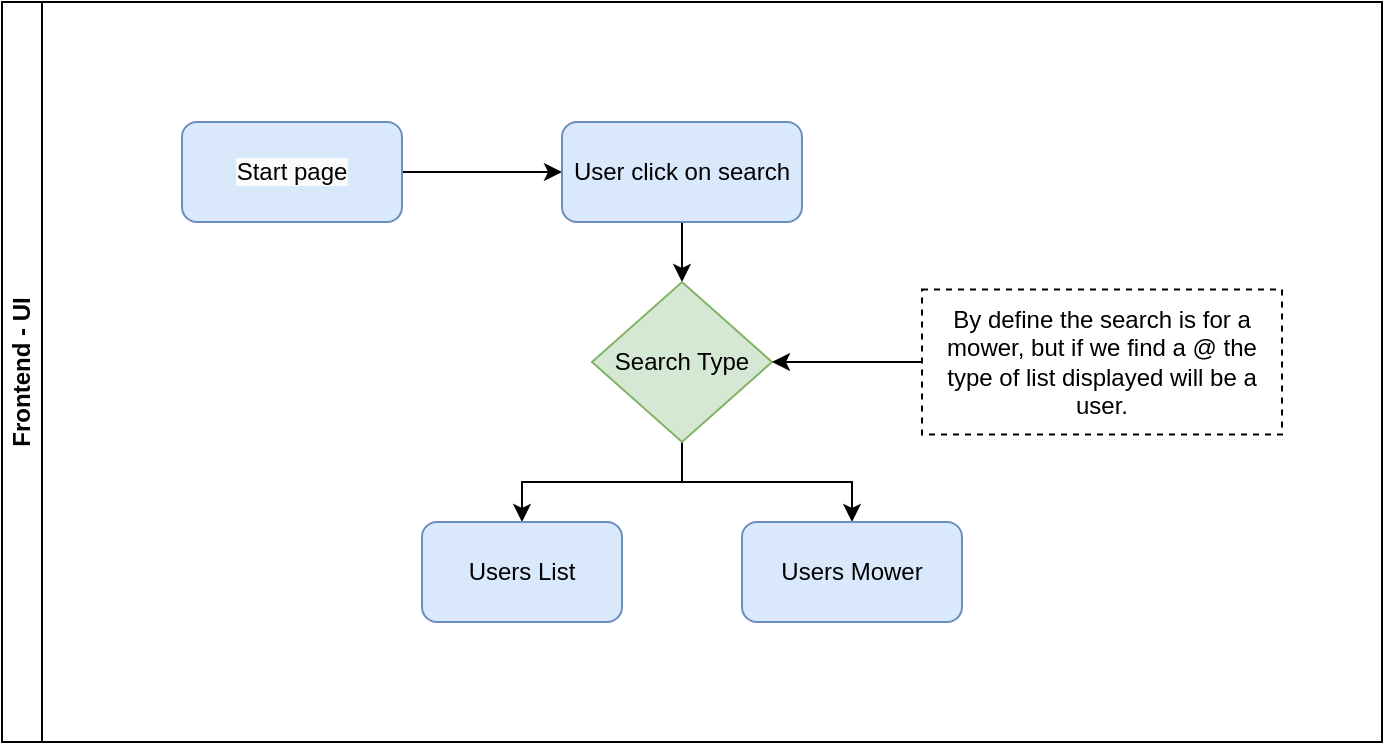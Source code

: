 <mxfile version="21.3.7" type="github">
  <diagram name="Page-1" id="fpf58elpJaWsVzwBnSij">
    <mxGraphModel dx="1753" dy="1023" grid="1" gridSize="10" guides="1" tooltips="1" connect="1" arrows="1" fold="1" page="1" pageScale="1" pageWidth="827" pageHeight="1169" math="0" shadow="0">
      <root>
        <mxCell id="0" />
        <mxCell id="1" parent="0" />
        <mxCell id="xsAlT1zWk4mTeIgQwpzX-5" value="" style="edgeStyle=orthogonalEdgeStyle;rounded=0;orthogonalLoop=1;jettySize=auto;html=1;" edge="1" parent="1" source="xsAlT1zWk4mTeIgQwpzX-3" target="xsAlT1zWk4mTeIgQwpzX-4">
          <mxGeometry relative="1" as="geometry" />
        </mxCell>
        <mxCell id="xsAlT1zWk4mTeIgQwpzX-3" value="&lt;meta charset=&quot;utf-8&quot;&gt;&lt;span style=&quot;color: rgb(0, 0, 0); font-family: Helvetica; font-size: 12px; font-style: normal; font-variant-ligatures: normal; font-variant-caps: normal; font-weight: 400; letter-spacing: normal; orphans: 2; text-align: center; text-indent: 0px; text-transform: none; widows: 2; word-spacing: 0px; -webkit-text-stroke-width: 0px; background-color: rgb(251, 251, 251); text-decoration-thickness: initial; text-decoration-style: initial; text-decoration-color: initial; float: none; display: inline !important;&quot;&gt;Start page&lt;/span&gt;" style="rounded=1;whiteSpace=wrap;html=1;fillColor=#dae8fc;strokeColor=#6c8ebf;" vertex="1" parent="1">
          <mxGeometry x="40" y="120" width="110" height="50" as="geometry" />
        </mxCell>
        <mxCell id="xsAlT1zWk4mTeIgQwpzX-7" style="edgeStyle=orthogonalEdgeStyle;rounded=0;orthogonalLoop=1;jettySize=auto;html=1;" edge="1" parent="1" source="xsAlT1zWk4mTeIgQwpzX-4" target="xsAlT1zWk4mTeIgQwpzX-6">
          <mxGeometry relative="1" as="geometry" />
        </mxCell>
        <mxCell id="xsAlT1zWk4mTeIgQwpzX-4" value="User click on search" style="rounded=1;whiteSpace=wrap;html=1;fillColor=#dae8fc;strokeColor=#6c8ebf;" vertex="1" parent="1">
          <mxGeometry x="230" y="120" width="120" height="50" as="geometry" />
        </mxCell>
        <mxCell id="xsAlT1zWk4mTeIgQwpzX-9" style="edgeStyle=orthogonalEdgeStyle;rounded=0;orthogonalLoop=1;jettySize=auto;html=1;" edge="1" parent="1" source="xsAlT1zWk4mTeIgQwpzX-6" target="xsAlT1zWk4mTeIgQwpzX-8">
          <mxGeometry relative="1" as="geometry" />
        </mxCell>
        <mxCell id="xsAlT1zWk4mTeIgQwpzX-11" style="edgeStyle=orthogonalEdgeStyle;rounded=0;orthogonalLoop=1;jettySize=auto;html=1;" edge="1" parent="1" source="xsAlT1zWk4mTeIgQwpzX-6" target="xsAlT1zWk4mTeIgQwpzX-10">
          <mxGeometry relative="1" as="geometry" />
        </mxCell>
        <mxCell id="xsAlT1zWk4mTeIgQwpzX-6" value="Search Type" style="rhombus;whiteSpace=wrap;html=1;fillColor=#d5e8d4;strokeColor=#82b366;" vertex="1" parent="1">
          <mxGeometry x="245" y="200" width="90" height="80" as="geometry" />
        </mxCell>
        <mxCell id="xsAlT1zWk4mTeIgQwpzX-8" value="Users List" style="rounded=1;whiteSpace=wrap;html=1;fillColor=#dae8fc;strokeColor=#6c8ebf;" vertex="1" parent="1">
          <mxGeometry x="160" y="320" width="100" height="50" as="geometry" />
        </mxCell>
        <mxCell id="xsAlT1zWk4mTeIgQwpzX-10" value="Users Mower" style="rounded=1;whiteSpace=wrap;html=1;fillColor=#dae8fc;strokeColor=#6c8ebf;" vertex="1" parent="1">
          <mxGeometry x="320" y="320" width="110" height="50" as="geometry" />
        </mxCell>
        <mxCell id="xsAlT1zWk4mTeIgQwpzX-14" style="edgeStyle=orthogonalEdgeStyle;rounded=0;orthogonalLoop=1;jettySize=auto;html=1;" edge="1" parent="1" source="xsAlT1zWk4mTeIgQwpzX-13" target="xsAlT1zWk4mTeIgQwpzX-6">
          <mxGeometry relative="1" as="geometry" />
        </mxCell>
        <mxCell id="xsAlT1zWk4mTeIgQwpzX-13" value="By define the search is for a mower, but if we find a @&amp;nbsp;the type of list displayed will be a user." style="text;html=1;strokeColor=default;fillColor=none;align=center;verticalAlign=middle;whiteSpace=wrap;rounded=0;dashed=1;" vertex="1" parent="1">
          <mxGeometry x="410" y="203.75" width="180" height="72.5" as="geometry" />
        </mxCell>
        <mxCell id="xsAlT1zWk4mTeIgQwpzX-20" value="Frontend - UI" style="swimlane;horizontal=0;whiteSpace=wrap;html=1;startSize=20;" vertex="1" parent="1">
          <mxGeometry x="-50" y="60" width="690" height="370" as="geometry" />
        </mxCell>
      </root>
    </mxGraphModel>
  </diagram>
</mxfile>
